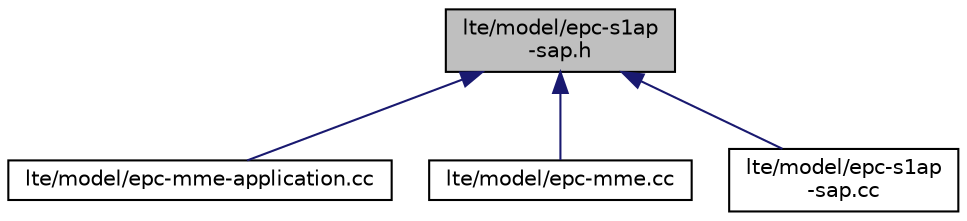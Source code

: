 digraph "lte/model/epc-s1ap-sap.h"
{
  edge [fontname="Helvetica",fontsize="10",labelfontname="Helvetica",labelfontsize="10"];
  node [fontname="Helvetica",fontsize="10",shape=record];
  Node1 [label="lte/model/epc-s1ap\l-sap.h",height=0.2,width=0.4,color="black", fillcolor="grey75", style="filled", fontcolor="black"];
  Node1 -> Node2 [dir="back",color="midnightblue",fontsize="10",style="solid"];
  Node2 [label="lte/model/epc-mme-application.cc",height=0.2,width=0.4,color="black", fillcolor="white", style="filled",URL="$da/dd1/epc-mme-application_8cc.html"];
  Node1 -> Node3 [dir="back",color="midnightblue",fontsize="10",style="solid"];
  Node3 [label="lte/model/epc-mme.cc",height=0.2,width=0.4,color="black", fillcolor="white", style="filled",URL="$dc/d48/epc-mme_8cc.html"];
  Node1 -> Node4 [dir="back",color="midnightblue",fontsize="10",style="solid"];
  Node4 [label="lte/model/epc-s1ap\l-sap.cc",height=0.2,width=0.4,color="black", fillcolor="white", style="filled",URL="$df/dae/epc-s1ap-sap_8cc.html"];
}
